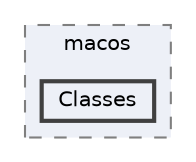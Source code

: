 digraph "external/spine-runtimes/spine-flutter/macos/Classes"
{
 // LATEX_PDF_SIZE
  bgcolor="transparent";
  edge [fontname=Helvetica,fontsize=10,labelfontname=Helvetica,labelfontsize=10];
  node [fontname=Helvetica,fontsize=10,shape=box,height=0.2,width=0.4];
  compound=true
  subgraph clusterdir_d258f2892daf08bf569d61d10dfba326 {
    graph [ bgcolor="#edf0f7", pencolor="grey50", label="macos", fontname=Helvetica,fontsize=10 style="filled,dashed", URL="dir_d258f2892daf08bf569d61d10dfba326.html",tooltip=""]
  dir_55286bc78b04e13cdfad3576db9be90b [label="Classes", fillcolor="#edf0f7", color="grey25", style="filled,bold", URL="dir_55286bc78b04e13cdfad3576db9be90b.html",tooltip=""];
  }
}
